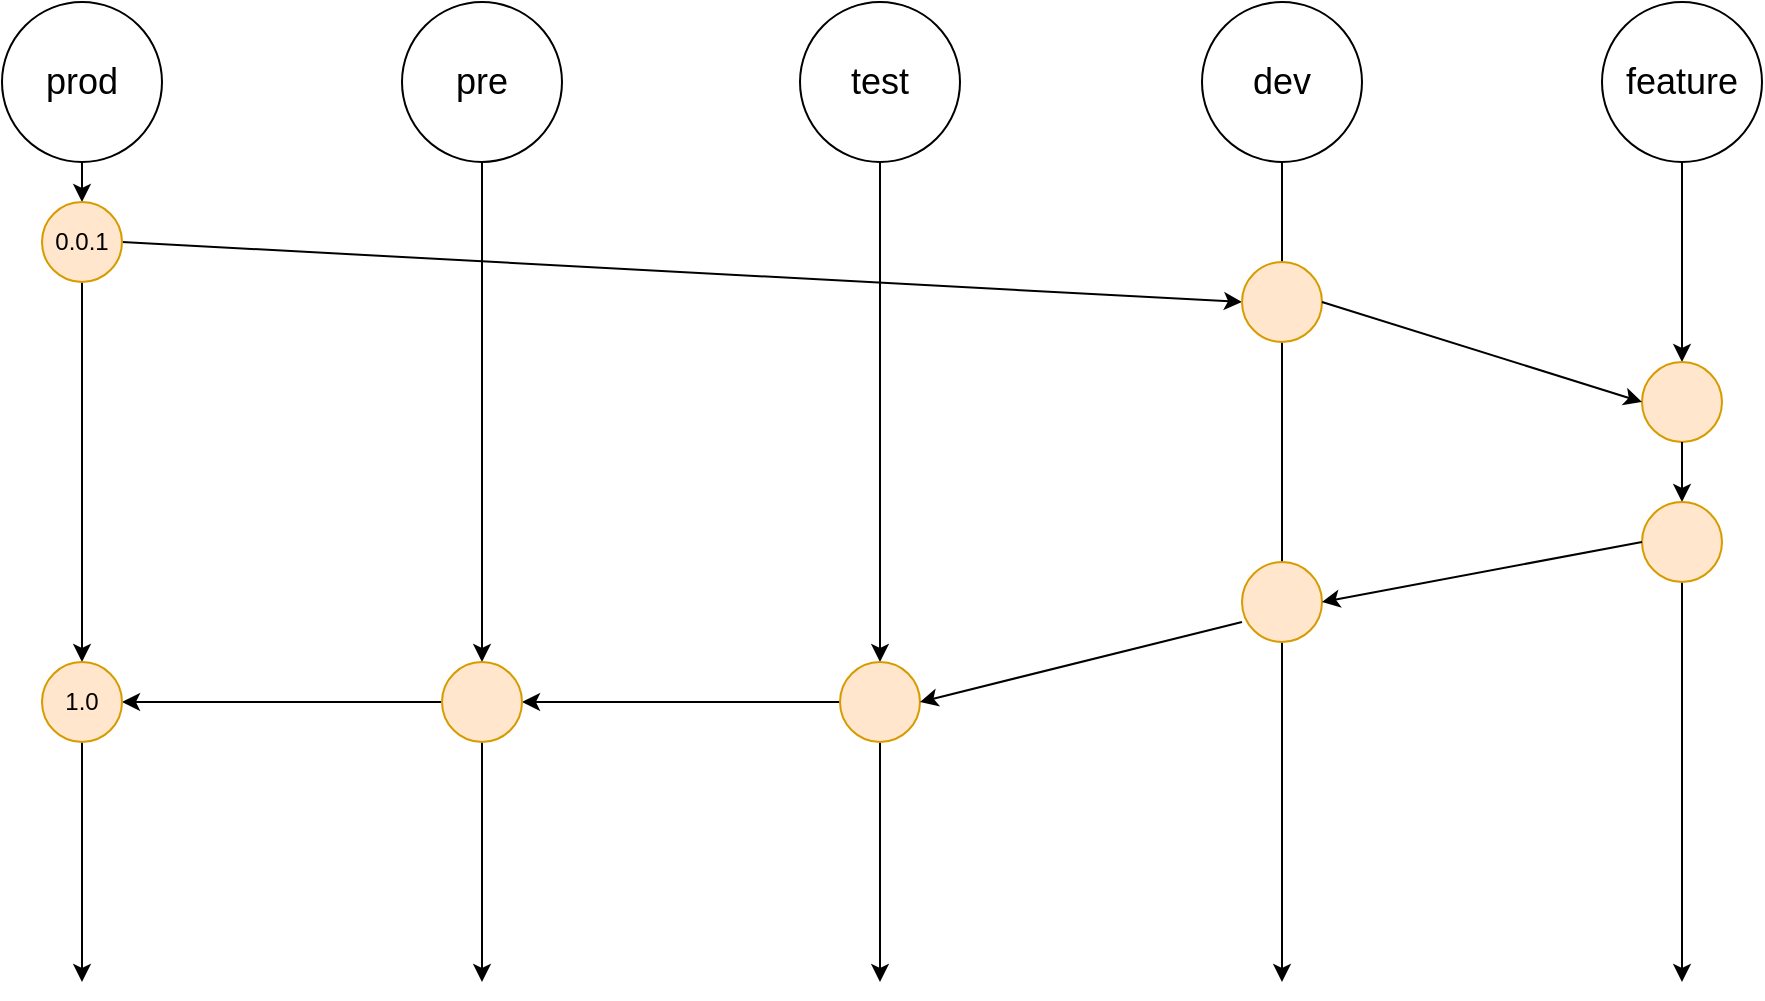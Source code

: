 <mxfile version="21.1.5" type="github">
  <diagram id="_GadSQbouHRodcmlRREv" name="第 1 页">
    <mxGraphModel dx="1194" dy="677" grid="1" gridSize="10" guides="1" tooltips="1" connect="1" arrows="1" fold="1" page="1" pageScale="1" pageWidth="827" pageHeight="1169" math="0" shadow="0">
      <root>
        <mxCell id="0" />
        <mxCell id="1" parent="0" />
        <mxCell id="BNpk1UqfVK1sTig8jKpM-4" style="edgeStyle=orthogonalEdgeStyle;rounded=0;orthogonalLoop=1;jettySize=auto;html=1;exitX=1;exitY=0.5;exitDx=0;exitDy=0;exitPerimeter=0;entryX=0;entryY=0.5;entryDx=0;entryDy=0;" parent="1" edge="1">
          <mxGeometry relative="1" as="geometry">
            <mxPoint x="130" y="320" as="sourcePoint" />
          </mxGeometry>
        </mxCell>
        <mxCell id="BNpk1UqfVK1sTig8jKpM-5" style="edgeStyle=orthogonalEdgeStyle;rounded=0;orthogonalLoop=1;jettySize=auto;html=1;exitX=1;exitY=0.5;exitDx=0;exitDy=0;entryX=0;entryY=0.5;entryDx=0;entryDy=0;entryPerimeter=0;" parent="1" edge="1">
          <mxGeometry relative="1" as="geometry">
            <mxPoint x="290" y="320" as="sourcePoint" />
          </mxGeometry>
        </mxCell>
        <mxCell id="BNpk1UqfVK1sTig8jKpM-7" style="edgeStyle=orthogonalEdgeStyle;rounded=0;orthogonalLoop=1;jettySize=auto;html=1;exitX=1;exitY=0.5;exitDx=0;exitDy=0;exitPerimeter=0;" parent="1" edge="1">
          <mxGeometry relative="1" as="geometry">
            <mxPoint x="464" y="320" as="sourcePoint" />
          </mxGeometry>
        </mxCell>
        <mxCell id="BNpk1UqfVK1sTig8jKpM-8" value="Y" style="edgeLabel;html=1;align=center;verticalAlign=middle;resizable=0;points=[];" parent="BNpk1UqfVK1sTig8jKpM-7" vertex="1" connectable="0">
          <mxGeometry x="-0.079" y="-1" relative="1" as="geometry">
            <mxPoint as="offset" />
          </mxGeometry>
        </mxCell>
        <mxCell id="BZrz-Ed-qIsIVBLd-lZq-1" value="" style="endArrow=classic;html=1;rounded=0;" parent="1" edge="1" source="5hoD9FHaFW0HL2L04lyo-30">
          <mxGeometry width="50" height="50" relative="1" as="geometry">
            <mxPoint x="120" y="80" as="sourcePoint" />
            <mxPoint x="120" y="500" as="targetPoint" />
          </mxGeometry>
        </mxCell>
        <mxCell id="5hoD9FHaFW0HL2L04lyo-1" value="&lt;font style=&quot;font-size: 18px;&quot;&gt;prod&lt;/font&gt;" style="ellipse;whiteSpace=wrap;html=1;aspect=fixed;" vertex="1" parent="1">
          <mxGeometry x="80" y="10" width="80" height="80" as="geometry" />
        </mxCell>
        <mxCell id="5hoD9FHaFW0HL2L04lyo-2" value="" style="endArrow=classic;html=1;rounded=0;" edge="1" parent="1" source="5hoD9FHaFW0HL2L04lyo-27">
          <mxGeometry width="50" height="50" relative="1" as="geometry">
            <mxPoint x="320" y="80" as="sourcePoint" />
            <mxPoint x="320" y="500" as="targetPoint" />
          </mxGeometry>
        </mxCell>
        <mxCell id="5hoD9FHaFW0HL2L04lyo-3" value="&lt;font style=&quot;font-size: 18px;&quot;&gt;pre&lt;/font&gt;" style="ellipse;whiteSpace=wrap;html=1;aspect=fixed;" vertex="1" parent="1">
          <mxGeometry x="280" y="10" width="80" height="80" as="geometry" />
        </mxCell>
        <mxCell id="5hoD9FHaFW0HL2L04lyo-4" value="" style="endArrow=classic;html=1;rounded=0;" edge="1" parent="1" source="5hoD9FHaFW0HL2L04lyo-24">
          <mxGeometry width="50" height="50" relative="1" as="geometry">
            <mxPoint x="519" y="80" as="sourcePoint" />
            <mxPoint x="519" y="500" as="targetPoint" />
          </mxGeometry>
        </mxCell>
        <mxCell id="5hoD9FHaFW0HL2L04lyo-5" value="&lt;font style=&quot;font-size: 18px;&quot;&gt;test&lt;/font&gt;" style="ellipse;whiteSpace=wrap;html=1;aspect=fixed;" vertex="1" parent="1">
          <mxGeometry x="479" y="10" width="80" height="80" as="geometry" />
        </mxCell>
        <mxCell id="5hoD9FHaFW0HL2L04lyo-6" value="" style="endArrow=classic;html=1;rounded=0;" edge="1" parent="1">
          <mxGeometry width="50" height="50" relative="1" as="geometry">
            <mxPoint x="720" y="80" as="sourcePoint" />
            <mxPoint x="720" y="500" as="targetPoint" />
          </mxGeometry>
        </mxCell>
        <mxCell id="5hoD9FHaFW0HL2L04lyo-7" value="&lt;font style=&quot;font-size: 18px;&quot;&gt;dev&lt;/font&gt;" style="ellipse;whiteSpace=wrap;html=1;aspect=fixed;" vertex="1" parent="1">
          <mxGeometry x="680" y="10" width="80" height="80" as="geometry" />
        </mxCell>
        <mxCell id="5hoD9FHaFW0HL2L04lyo-8" value="" style="endArrow=classic;html=1;rounded=0;" edge="1" parent="1" source="5hoD9FHaFW0HL2L04lyo-20">
          <mxGeometry width="50" height="50" relative="1" as="geometry">
            <mxPoint x="920" y="80" as="sourcePoint" />
            <mxPoint x="920" y="500" as="targetPoint" />
          </mxGeometry>
        </mxCell>
        <mxCell id="5hoD9FHaFW0HL2L04lyo-9" value="&lt;font style=&quot;font-size: 18px;&quot;&gt;feature&lt;/font&gt;" style="ellipse;whiteSpace=wrap;html=1;aspect=fixed;" vertex="1" parent="1">
          <mxGeometry x="880" y="10" width="80" height="80" as="geometry" />
        </mxCell>
        <mxCell id="5hoD9FHaFW0HL2L04lyo-12" value="" style="endArrow=classic;html=1;rounded=0;entryX=0;entryY=0.5;entryDx=0;entryDy=0;exitX=1;exitY=0.5;exitDx=0;exitDy=0;" edge="1" parent="1" source="5hoD9FHaFW0HL2L04lyo-33" target="5hoD9FHaFW0HL2L04lyo-14">
          <mxGeometry width="50" height="50" relative="1" as="geometry">
            <mxPoint x="160" y="130" as="sourcePoint" />
            <mxPoint x="680" y="160" as="targetPoint" />
          </mxGeometry>
        </mxCell>
        <mxCell id="5hoD9FHaFW0HL2L04lyo-14" value="" style="ellipse;whiteSpace=wrap;html=1;aspect=fixed;fillStyle=solid;fillColor=#ffe6cc;strokeColor=#d79b00;" vertex="1" parent="1">
          <mxGeometry x="700" y="140" width="40" height="40" as="geometry" />
        </mxCell>
        <mxCell id="5hoD9FHaFW0HL2L04lyo-18" value="" style="endArrow=classic;html=1;rounded=0;exitX=0.5;exitY=1;exitDx=0;exitDy=0;" edge="1" parent="1" source="5hoD9FHaFW0HL2L04lyo-9" target="5hoD9FHaFW0HL2L04lyo-17">
          <mxGeometry width="50" height="50" relative="1" as="geometry">
            <mxPoint x="920" y="100" as="sourcePoint" />
            <mxPoint x="920" y="500" as="targetPoint" />
          </mxGeometry>
        </mxCell>
        <mxCell id="5hoD9FHaFW0HL2L04lyo-17" value="" style="ellipse;whiteSpace=wrap;html=1;aspect=fixed;fillStyle=solid;fillColor=#ffe6cc;strokeColor=#d79b00;" vertex="1" parent="1">
          <mxGeometry x="900" y="190" width="40" height="40" as="geometry" />
        </mxCell>
        <mxCell id="5hoD9FHaFW0HL2L04lyo-19" value="" style="endArrow=classic;html=1;rounded=0;entryX=0;entryY=0.5;entryDx=0;entryDy=0;" edge="1" parent="1" target="5hoD9FHaFW0HL2L04lyo-17">
          <mxGeometry width="50" height="50" relative="1" as="geometry">
            <mxPoint x="740" y="160" as="sourcePoint" />
            <mxPoint x="790" y="110" as="targetPoint" />
          </mxGeometry>
        </mxCell>
        <mxCell id="5hoD9FHaFW0HL2L04lyo-21" value="" style="endArrow=classic;html=1;rounded=0;" edge="1" parent="1" source="5hoD9FHaFW0HL2L04lyo-17" target="5hoD9FHaFW0HL2L04lyo-20">
          <mxGeometry width="50" height="50" relative="1" as="geometry">
            <mxPoint x="920" y="230" as="sourcePoint" />
            <mxPoint x="920" y="500" as="targetPoint" />
          </mxGeometry>
        </mxCell>
        <mxCell id="5hoD9FHaFW0HL2L04lyo-20" value="" style="ellipse;whiteSpace=wrap;html=1;aspect=fixed;fillStyle=solid;fillColor=#ffe6cc;strokeColor=#d79b00;" vertex="1" parent="1">
          <mxGeometry x="900" y="260" width="40" height="40" as="geometry" />
        </mxCell>
        <mxCell id="5hoD9FHaFW0HL2L04lyo-22" value="" style="ellipse;whiteSpace=wrap;html=1;aspect=fixed;fillStyle=solid;fillColor=#ffe6cc;strokeColor=#d79b00;" vertex="1" parent="1">
          <mxGeometry x="700" y="290" width="40" height="40" as="geometry" />
        </mxCell>
        <mxCell id="5hoD9FHaFW0HL2L04lyo-23" value="" style="endArrow=classic;html=1;rounded=0;exitX=0;exitY=0.5;exitDx=0;exitDy=0;entryX=1;entryY=0.5;entryDx=0;entryDy=0;" edge="1" parent="1" source="5hoD9FHaFW0HL2L04lyo-20" target="5hoD9FHaFW0HL2L04lyo-22">
          <mxGeometry width="50" height="50" relative="1" as="geometry">
            <mxPoint x="820" y="330" as="sourcePoint" />
            <mxPoint x="770" y="390" as="targetPoint" />
          </mxGeometry>
        </mxCell>
        <mxCell id="5hoD9FHaFW0HL2L04lyo-25" value="" style="endArrow=classic;html=1;rounded=0;exitX=0.5;exitY=1;exitDx=0;exitDy=0;" edge="1" parent="1" source="5hoD9FHaFW0HL2L04lyo-5" target="5hoD9FHaFW0HL2L04lyo-24">
          <mxGeometry width="50" height="50" relative="1" as="geometry">
            <mxPoint x="520" y="100" as="sourcePoint" />
            <mxPoint x="519" y="500" as="targetPoint" />
          </mxGeometry>
        </mxCell>
        <mxCell id="5hoD9FHaFW0HL2L04lyo-28" value="" style="edgeStyle=orthogonalEdgeStyle;rounded=0;orthogonalLoop=1;jettySize=auto;html=1;" edge="1" parent="1" source="5hoD9FHaFW0HL2L04lyo-24" target="5hoD9FHaFW0HL2L04lyo-27">
          <mxGeometry relative="1" as="geometry" />
        </mxCell>
        <mxCell id="5hoD9FHaFW0HL2L04lyo-24" value="" style="ellipse;whiteSpace=wrap;html=1;aspect=fixed;fillStyle=solid;fillColor=#ffe6cc;strokeColor=#d79b00;" vertex="1" parent="1">
          <mxGeometry x="499" y="340" width="40" height="40" as="geometry" />
        </mxCell>
        <mxCell id="5hoD9FHaFW0HL2L04lyo-26" value="" style="endArrow=classic;html=1;rounded=0;entryX=1;entryY=0.5;entryDx=0;entryDy=0;" edge="1" parent="1" target="5hoD9FHaFW0HL2L04lyo-24">
          <mxGeometry width="50" height="50" relative="1" as="geometry">
            <mxPoint x="700" y="320" as="sourcePoint" />
            <mxPoint x="750" y="270" as="targetPoint" />
          </mxGeometry>
        </mxCell>
        <mxCell id="5hoD9FHaFW0HL2L04lyo-29" value="" style="endArrow=classic;html=1;rounded=0;" edge="1" parent="1" target="5hoD9FHaFW0HL2L04lyo-27">
          <mxGeometry width="50" height="50" relative="1" as="geometry">
            <mxPoint x="320" y="90" as="sourcePoint" />
            <mxPoint x="320" y="500" as="targetPoint" />
          </mxGeometry>
        </mxCell>
        <mxCell id="5hoD9FHaFW0HL2L04lyo-31" value="" style="edgeStyle=orthogonalEdgeStyle;rounded=0;orthogonalLoop=1;jettySize=auto;html=1;" edge="1" parent="1" source="5hoD9FHaFW0HL2L04lyo-27" target="5hoD9FHaFW0HL2L04lyo-30">
          <mxGeometry relative="1" as="geometry" />
        </mxCell>
        <mxCell id="5hoD9FHaFW0HL2L04lyo-27" value="" style="ellipse;whiteSpace=wrap;html=1;aspect=fixed;fillStyle=solid;fillColor=#ffe6cc;strokeColor=#d79b00;" vertex="1" parent="1">
          <mxGeometry x="300" y="340" width="40" height="40" as="geometry" />
        </mxCell>
        <mxCell id="5hoD9FHaFW0HL2L04lyo-32" value="" style="endArrow=classic;html=1;rounded=0;" edge="1" parent="1" source="5hoD9FHaFW0HL2L04lyo-33" target="5hoD9FHaFW0HL2L04lyo-30">
          <mxGeometry width="50" height="50" relative="1" as="geometry">
            <mxPoint x="120" y="80" as="sourcePoint" />
            <mxPoint x="120" y="500" as="targetPoint" />
          </mxGeometry>
        </mxCell>
        <mxCell id="5hoD9FHaFW0HL2L04lyo-30" value="1.0" style="ellipse;whiteSpace=wrap;html=1;aspect=fixed;fillStyle=solid;fillColor=#ffe6cc;strokeColor=#d79b00;" vertex="1" parent="1">
          <mxGeometry x="100" y="340" width="40" height="40" as="geometry" />
        </mxCell>
        <mxCell id="5hoD9FHaFW0HL2L04lyo-34" value="" style="endArrow=classic;html=1;rounded=0;" edge="1" parent="1" target="5hoD9FHaFW0HL2L04lyo-33">
          <mxGeometry width="50" height="50" relative="1" as="geometry">
            <mxPoint x="120" y="90" as="sourcePoint" />
            <mxPoint x="120" y="340" as="targetPoint" />
          </mxGeometry>
        </mxCell>
        <mxCell id="5hoD9FHaFW0HL2L04lyo-33" value="0.0.1" style="ellipse;whiteSpace=wrap;html=1;aspect=fixed;fillStyle=solid;fillColor=#ffe6cc;strokeColor=#d79b00;" vertex="1" parent="1">
          <mxGeometry x="100" y="110" width="40" height="40" as="geometry" />
        </mxCell>
      </root>
    </mxGraphModel>
  </diagram>
</mxfile>
